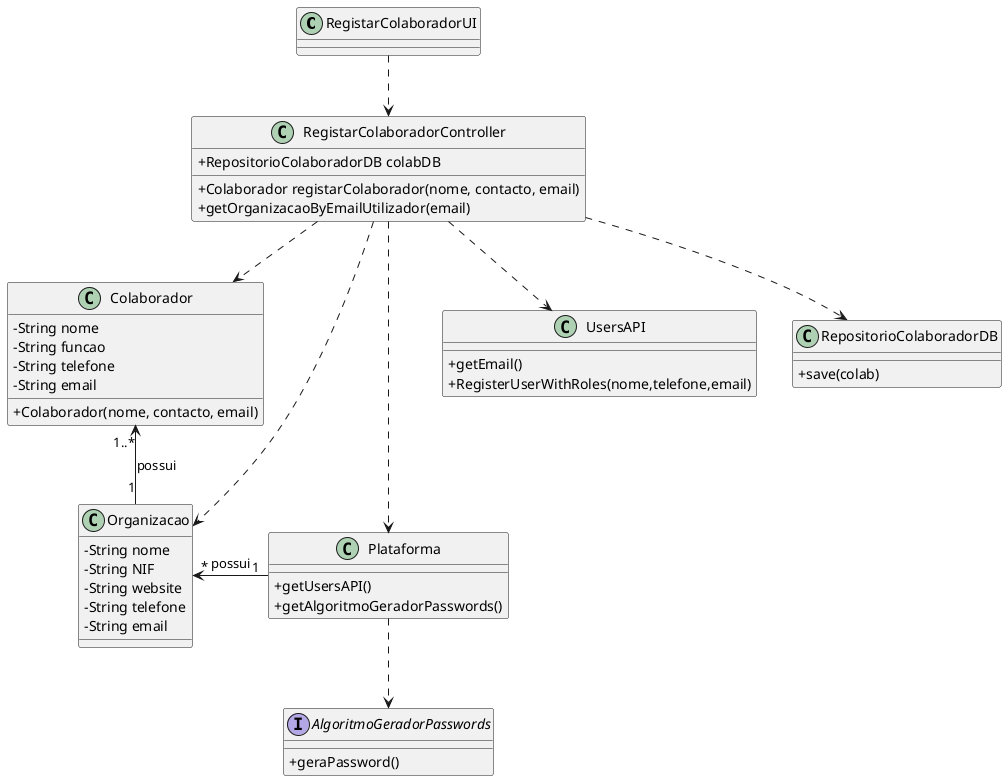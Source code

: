 @startuml
skinparam classAttributeIconSize 0

class RegistarColaboradorUI {
}

class RegistarColaboradorController {
  +Colaborador registarColaborador(nome, contacto, email)
  +RepositorioColaboradorDB colabDB
  +getOrganizacaoByEmailUtilizador(email)
}

class Plataforma {
  +getUsersAPI()
  +getAlgoritmoGeradorPasswords()
}

class Organizacao {
}

class Colaborador {
  -String nome
  -String funcao
  -String telefone
  -String email
  +Colaborador(nome, contacto, email)
}

class Organizacao {
  -String nome
  -String NIF
  -String website
  -String telefone
  -String email
}

class UsersAPI {
  +getEmail()
  +RegisterUserWithRoles(nome,telefone,email)
}

class RepositorioColaboradorDB {
  +save(colab)
}

interface AlgoritmoGeradorPasswords{
  +geraPassword()
}


RegistarColaboradorUI ..> RegistarColaboradorController

RegistarColaboradorController ..> UsersAPI
RegistarColaboradorController ..> Plataforma
RegistarColaboradorController ..> RepositorioColaboradorDB
RegistarColaboradorController ..> Organizacao
RegistarColaboradorController ..> Colaborador

Plataforma "1" -l> "*" Organizacao : possui

Organizacao "1" --u> "1..*" Colaborador : possui
Plataforma ..> AlgoritmoGeradorPasswords




@enduml
